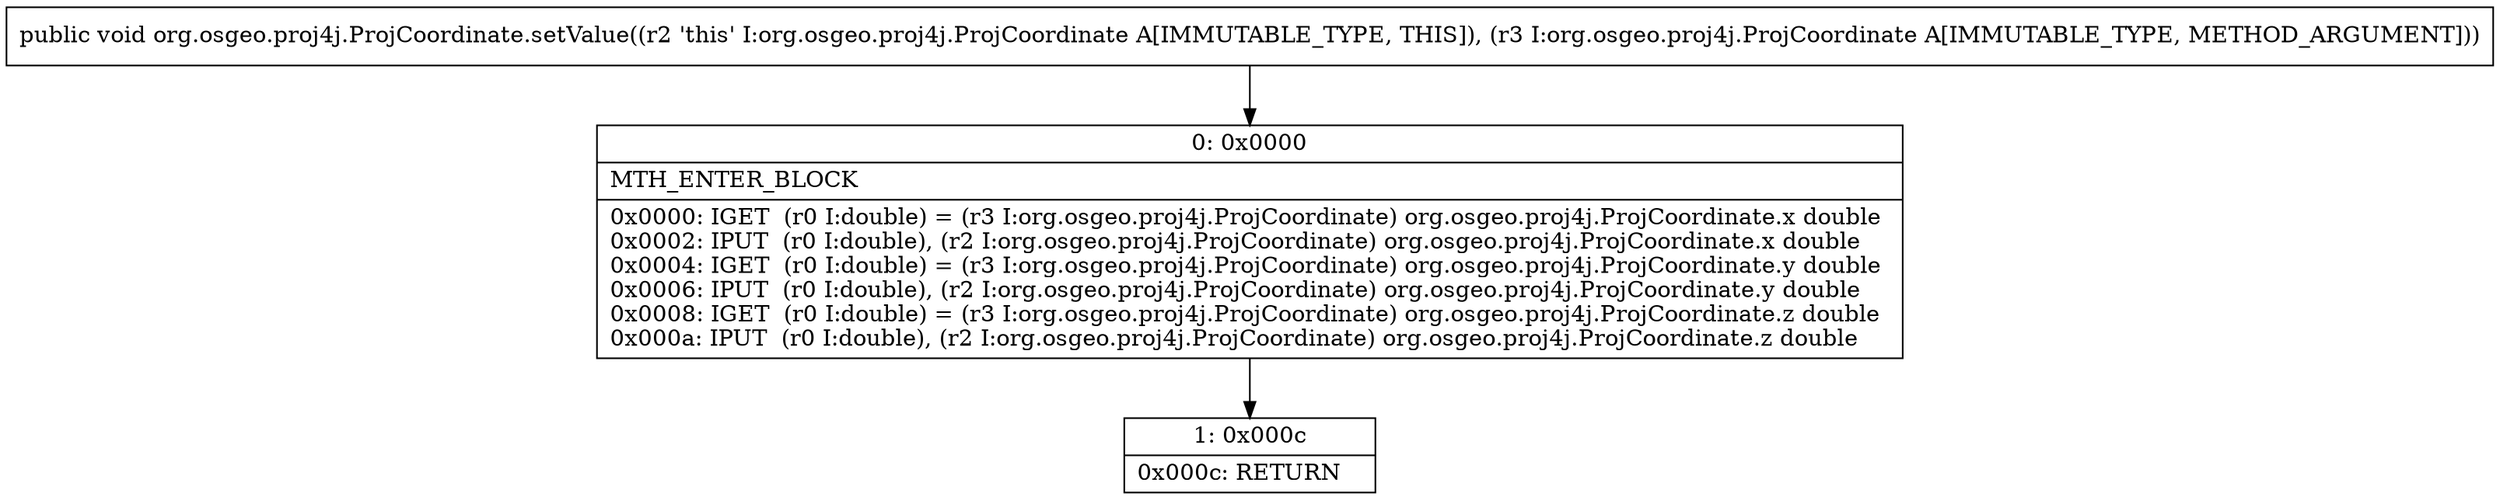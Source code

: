 digraph "CFG fororg.osgeo.proj4j.ProjCoordinate.setValue(Lorg\/osgeo\/proj4j\/ProjCoordinate;)V" {
Node_0 [shape=record,label="{0\:\ 0x0000|MTH_ENTER_BLOCK\l|0x0000: IGET  (r0 I:double) = (r3 I:org.osgeo.proj4j.ProjCoordinate) org.osgeo.proj4j.ProjCoordinate.x double \l0x0002: IPUT  (r0 I:double), (r2 I:org.osgeo.proj4j.ProjCoordinate) org.osgeo.proj4j.ProjCoordinate.x double \l0x0004: IGET  (r0 I:double) = (r3 I:org.osgeo.proj4j.ProjCoordinate) org.osgeo.proj4j.ProjCoordinate.y double \l0x0006: IPUT  (r0 I:double), (r2 I:org.osgeo.proj4j.ProjCoordinate) org.osgeo.proj4j.ProjCoordinate.y double \l0x0008: IGET  (r0 I:double) = (r3 I:org.osgeo.proj4j.ProjCoordinate) org.osgeo.proj4j.ProjCoordinate.z double \l0x000a: IPUT  (r0 I:double), (r2 I:org.osgeo.proj4j.ProjCoordinate) org.osgeo.proj4j.ProjCoordinate.z double \l}"];
Node_1 [shape=record,label="{1\:\ 0x000c|0x000c: RETURN   \l}"];
MethodNode[shape=record,label="{public void org.osgeo.proj4j.ProjCoordinate.setValue((r2 'this' I:org.osgeo.proj4j.ProjCoordinate A[IMMUTABLE_TYPE, THIS]), (r3 I:org.osgeo.proj4j.ProjCoordinate A[IMMUTABLE_TYPE, METHOD_ARGUMENT])) }"];
MethodNode -> Node_0;
Node_0 -> Node_1;
}

